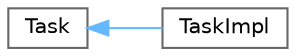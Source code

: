 digraph "Graphical Class Hierarchy"
{
 // LATEX_PDF_SIZE
  bgcolor="transparent";
  edge [fontname=Helvetica,fontsize=10,labelfontname=Helvetica,labelfontsize=10];
  node [fontname=Helvetica,fontsize=10,shape=box,height=0.2,width=0.4];
  rankdir="LR";
  Node0 [id="Node000000",label="Task",height=0.2,width=0.4,color="grey40", fillcolor="white", style="filled",URL="$class_task.html",tooltip=" "];
  Node0 -> Node1 [id="edge1_Node000000_Node000001",dir="back",color="steelblue1",style="solid",tooltip=" "];
  Node1 [id="Node000001",label="TaskImpl",height=0.2,width=0.4,color="grey40", fillcolor="white", style="filled",URL="$class_task_impl.html",tooltip=" "];
}
